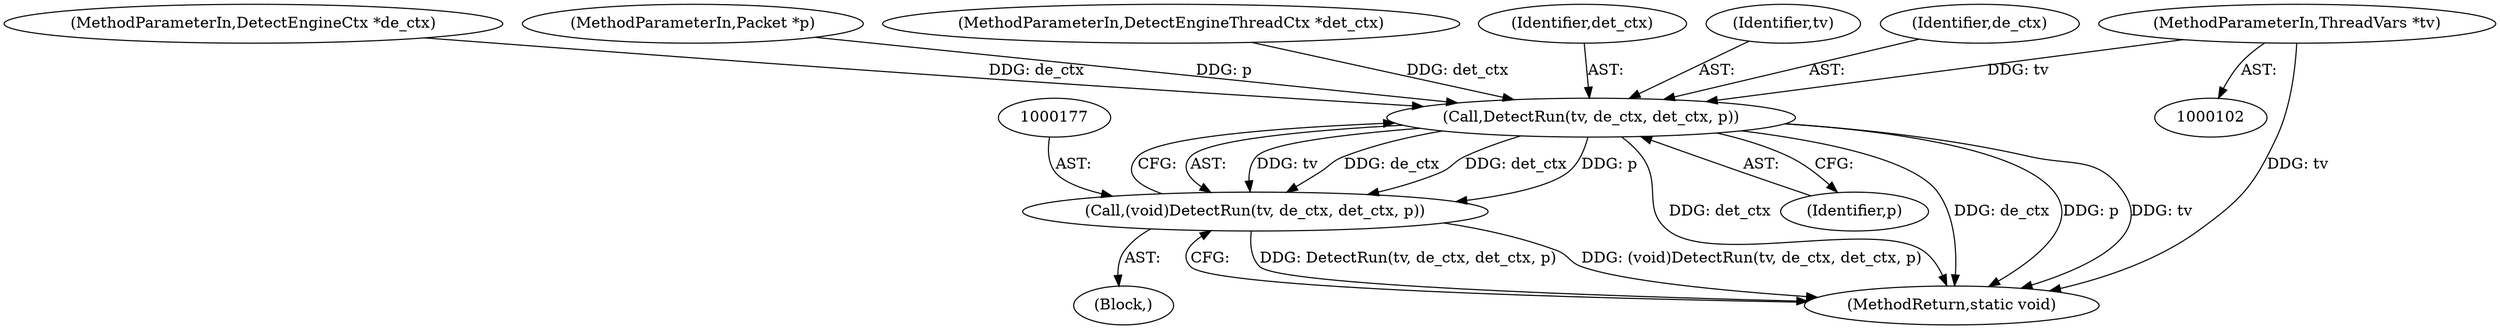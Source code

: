 digraph "0_suricata_e1ef57c848bbe4e567d5d4b66d346a742e3f77a1@pointer" {
"1000103" [label="(MethodParameterIn,ThreadVars *tv)"];
"1000178" [label="(Call,DetectRun(tv, de_ctx, det_ctx, p))"];
"1000176" [label="(Call,(void)DetectRun(tv, de_ctx, det_ctx, p))"];
"1000104" [label="(MethodParameterIn,DetectEngineCtx *de_ctx)"];
"1000178" [label="(Call,DetectRun(tv, de_ctx, det_ctx, p))"];
"1000106" [label="(MethodParameterIn,Packet *p)"];
"1000183" [label="(MethodReturn,static void)"];
"1000176" [label="(Call,(void)DetectRun(tv, de_ctx, det_ctx, p))"];
"1000105" [label="(MethodParameterIn,DetectEngineThreadCtx *det_ctx)"];
"1000182" [label="(Identifier,p)"];
"1000181" [label="(Identifier,det_ctx)"];
"1000179" [label="(Identifier,tv)"];
"1000103" [label="(MethodParameterIn,ThreadVars *tv)"];
"1000180" [label="(Identifier,de_ctx)"];
"1000107" [label="(Block,)"];
"1000103" -> "1000102"  [label="AST: "];
"1000103" -> "1000183"  [label="DDG: tv"];
"1000103" -> "1000178"  [label="DDG: tv"];
"1000178" -> "1000176"  [label="AST: "];
"1000178" -> "1000182"  [label="CFG: "];
"1000179" -> "1000178"  [label="AST: "];
"1000180" -> "1000178"  [label="AST: "];
"1000181" -> "1000178"  [label="AST: "];
"1000182" -> "1000178"  [label="AST: "];
"1000176" -> "1000178"  [label="CFG: "];
"1000178" -> "1000183"  [label="DDG: det_ctx"];
"1000178" -> "1000183"  [label="DDG: de_ctx"];
"1000178" -> "1000183"  [label="DDG: p"];
"1000178" -> "1000183"  [label="DDG: tv"];
"1000178" -> "1000176"  [label="DDG: tv"];
"1000178" -> "1000176"  [label="DDG: de_ctx"];
"1000178" -> "1000176"  [label="DDG: det_ctx"];
"1000178" -> "1000176"  [label="DDG: p"];
"1000104" -> "1000178"  [label="DDG: de_ctx"];
"1000105" -> "1000178"  [label="DDG: det_ctx"];
"1000106" -> "1000178"  [label="DDG: p"];
"1000176" -> "1000107"  [label="AST: "];
"1000177" -> "1000176"  [label="AST: "];
"1000183" -> "1000176"  [label="CFG: "];
"1000176" -> "1000183"  [label="DDG: DetectRun(tv, de_ctx, det_ctx, p)"];
"1000176" -> "1000183"  [label="DDG: (void)DetectRun(tv, de_ctx, det_ctx, p)"];
}
